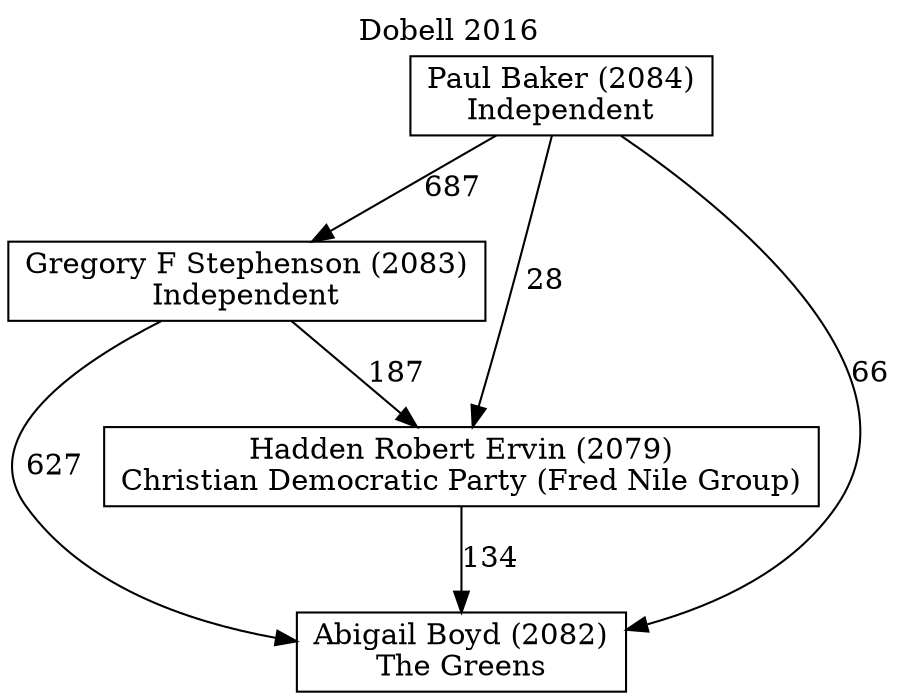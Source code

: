 // House preference flow
digraph "Abigail Boyd (2082)_Dobell_2016" {
	graph [label="Dobell 2016" labelloc=t mclimit=10]
	node [shape=box]
	"Paul Baker (2084)" [label="Paul Baker (2084)
Independent"]
	"Gregory F Stephenson (2083)" [label="Gregory F Stephenson (2083)
Independent"]
	"Hadden Robert Ervin (2079)" [label="Hadden Robert Ervin (2079)
Christian Democratic Party (Fred Nile Group)"]
	"Abigail Boyd (2082)" [label="Abigail Boyd (2082)
The Greens"]
	"Paul Baker (2084)" -> "Gregory F Stephenson (2083)" [label=687]
	"Paul Baker (2084)" -> "Hadden Robert Ervin (2079)" [label=28]
	"Paul Baker (2084)" -> "Abigail Boyd (2082)" [label=66]
	"Gregory F Stephenson (2083)" -> "Abigail Boyd (2082)" [label=627]
	"Gregory F Stephenson (2083)" -> "Hadden Robert Ervin (2079)" [label=187]
	"Hadden Robert Ervin (2079)" -> "Abigail Boyd (2082)" [label=134]
}
